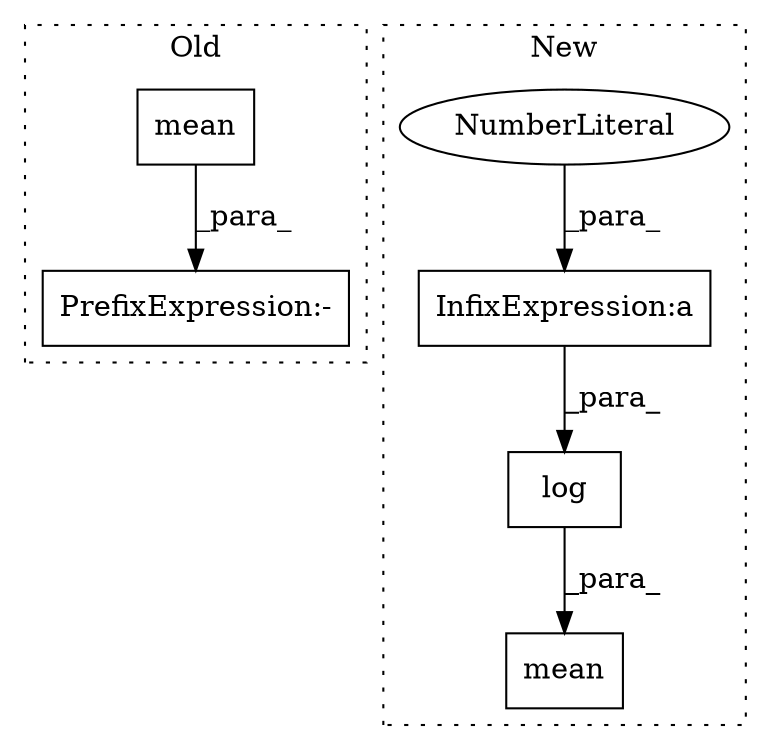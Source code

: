 digraph G {
subgraph cluster0 {
1 [label="mean" a="32" s="1625" l="6" shape="box"];
6 [label="PrefixExpression:-" a="38" s="1613" l="1" shape="box"];
label = "Old";
style="dotted";
}
subgraph cluster1 {
2 [label="log" a="32" s="1600,1618" l="4,1" shape="box"];
3 [label="InfixExpression:a" a="27" s="1605" l="3" shape="box"];
4 [label="NumberLiteral" a="34" s="1604" l="1" shape="ellipse"];
5 [label="mean" a="32" s="1589,1619" l="5,1" shape="box"];
label = "New";
style="dotted";
}
1 -> 6 [label="_para_"];
2 -> 5 [label="_para_"];
3 -> 2 [label="_para_"];
4 -> 3 [label="_para_"];
}